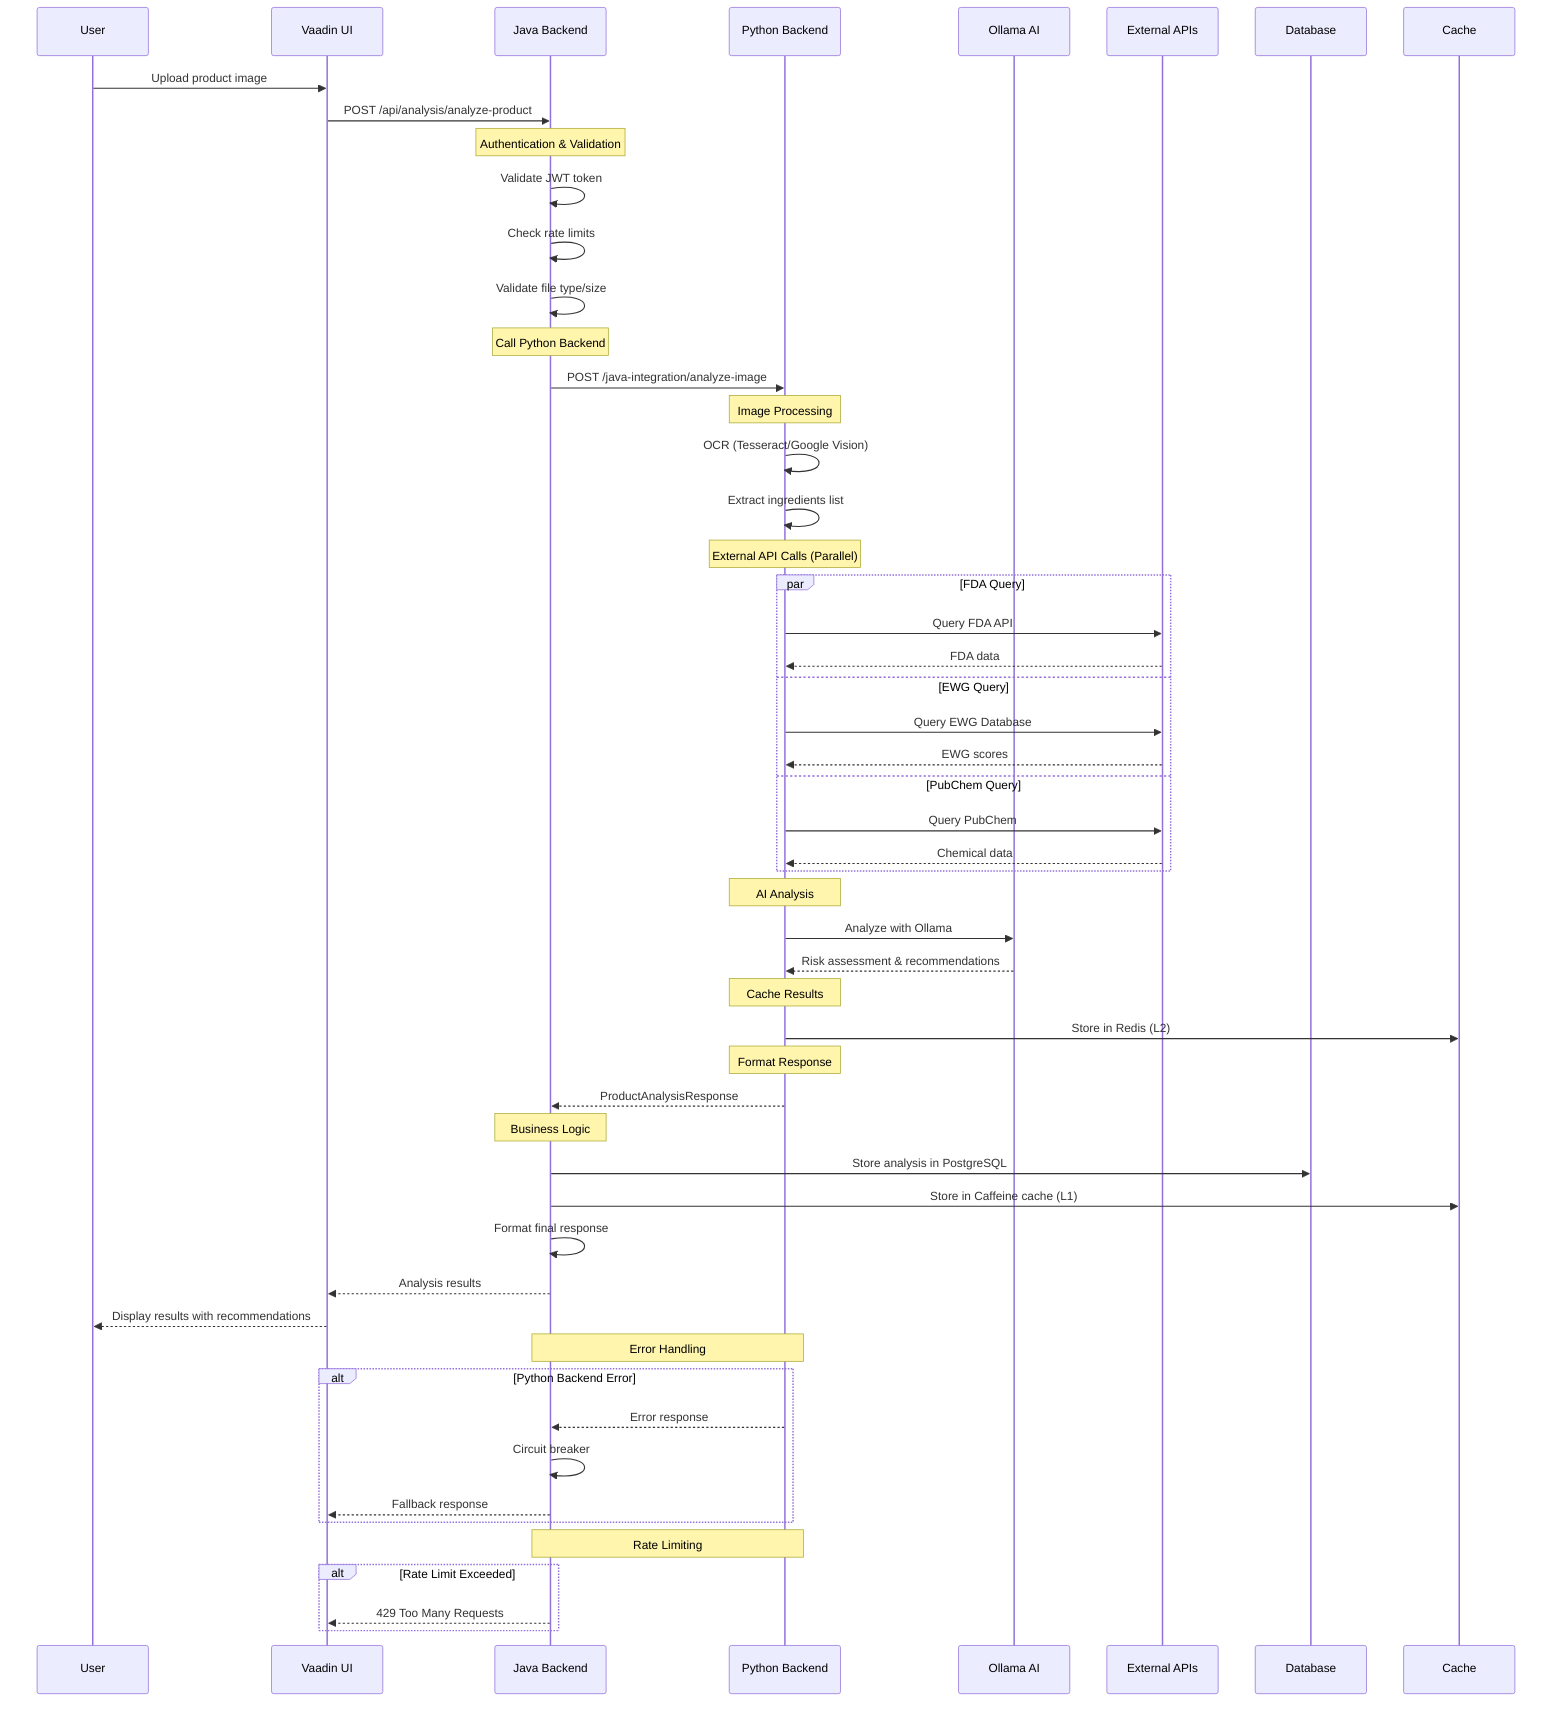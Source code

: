 sequenceDiagram
    participant U as User
    participant V as Vaadin UI
    participant J as Java Backend
    participant P as Python Backend
    participant O as Ollama AI
    participant E as External APIs
    participant D as Database
    participant C as Cache

    U->>V: Upload product image
    V->>J: POST /api/analysis/analyze-product
    
    Note over J: Authentication & Validation
    J->>J: Validate JWT token
    J->>J: Check rate limits
    J->>J: Validate file type/size
    
    Note over J: Call Python Backend
    J->>P: POST /java-integration/analyze-image
    Note over P: Image Processing
    P->>P: OCR (Tesseract/Google Vision)
    P->>P: Extract ingredients list
    
    Note over P: External API Calls (Parallel)
    par FDA Query
        P->>E: Query FDA API
        E-->>P: FDA data
    and EWG Query
        P->>E: Query EWG Database
        E-->>P: EWG scores
    and PubChem Query
        P->>E: Query PubChem
        E-->>P: Chemical data
    end
    
    Note over P: AI Analysis
    P->>O: Analyze with Ollama
    O-->>P: Risk assessment & recommendations
    
    Note over P: Cache Results
    P->>C: Store in Redis (L2)
    
    Note over P: Format Response
    P-->>J: ProductAnalysisResponse
    
    Note over J: Business Logic
    J->>D: Store analysis in PostgreSQL
    J->>C: Store in Caffeine cache (L1)
    J->>J: Format final response
    
    J-->>V: Analysis results
    V-->>U: Display results with recommendations
    
    Note over J,P: Error Handling
    alt Python Backend Error
        P-->>J: Error response
        J->>J: Circuit breaker
        J-->>V: Fallback response
    end
    
    Note over J,P: Rate Limiting
    alt Rate Limit Exceeded
        J-->>V: 429 Too Many Requests
    end